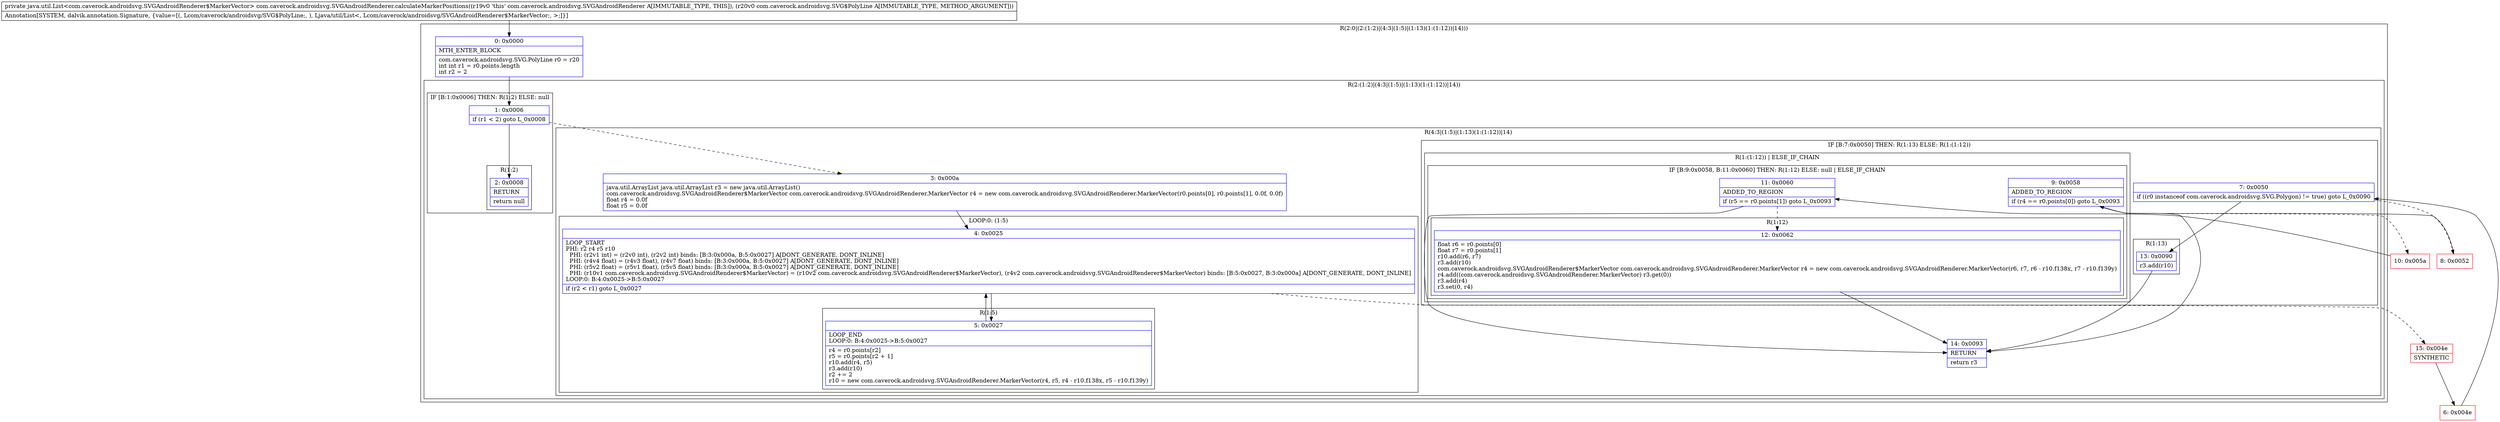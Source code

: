 digraph "CFG forcom.caverock.androidsvg.SVGAndroidRenderer.calculateMarkerPositions(Lcom\/caverock\/androidsvg\/SVG$PolyLine;)Ljava\/util\/List;" {
subgraph cluster_Region_1581017403 {
label = "R(2:0|(2:(1:2)|(4:3|(1:5)|(1:13)(1:(1:12))|14)))";
node [shape=record,color=blue];
Node_0 [shape=record,label="{0\:\ 0x0000|MTH_ENTER_BLOCK\l|com.caverock.androidsvg.SVG.PolyLine r0 = r20\lint int r1 = r0.points.length\lint r2 = 2\l}"];
subgraph cluster_Region_1111383951 {
label = "R(2:(1:2)|(4:3|(1:5)|(1:13)(1:(1:12))|14))";
node [shape=record,color=blue];
subgraph cluster_IfRegion_761540194 {
label = "IF [B:1:0x0006] THEN: R(1:2) ELSE: null";
node [shape=record,color=blue];
Node_1 [shape=record,label="{1\:\ 0x0006|if (r1 \< 2) goto L_0x0008\l}"];
subgraph cluster_Region_739632907 {
label = "R(1:2)";
node [shape=record,color=blue];
Node_2 [shape=record,label="{2\:\ 0x0008|RETURN\l|return null\l}"];
}
}
subgraph cluster_Region_774805236 {
label = "R(4:3|(1:5)|(1:13)(1:(1:12))|14)";
node [shape=record,color=blue];
Node_3 [shape=record,label="{3\:\ 0x000a|java.util.ArrayList java.util.ArrayList r3 = new java.util.ArrayList()\lcom.caverock.androidsvg.SVGAndroidRenderer$MarkerVector com.caverock.androidsvg.SVGAndroidRenderer.MarkerVector r4 = new com.caverock.androidsvg.SVGAndroidRenderer.MarkerVector(r0.points[0], r0.points[1], 0.0f, 0.0f)\lfloat r4 = 0.0f\lfloat r5 = 0.0f\l}"];
subgraph cluster_LoopRegion_729876345 {
label = "LOOP:0: (1:5)";
node [shape=record,color=blue];
Node_4 [shape=record,label="{4\:\ 0x0025|LOOP_START\lPHI: r2 r4 r5 r10 \l  PHI: (r2v1 int) = (r2v0 int), (r2v2 int) binds: [B:3:0x000a, B:5:0x0027] A[DONT_GENERATE, DONT_INLINE]\l  PHI: (r4v4 float) = (r4v3 float), (r4v7 float) binds: [B:3:0x000a, B:5:0x0027] A[DONT_GENERATE, DONT_INLINE]\l  PHI: (r5v2 float) = (r5v1 float), (r5v5 float) binds: [B:3:0x000a, B:5:0x0027] A[DONT_GENERATE, DONT_INLINE]\l  PHI: (r10v1 com.caverock.androidsvg.SVGAndroidRenderer$MarkerVector) = (r10v2 com.caverock.androidsvg.SVGAndroidRenderer$MarkerVector), (r4v2 com.caverock.androidsvg.SVGAndroidRenderer$MarkerVector) binds: [B:5:0x0027, B:3:0x000a] A[DONT_GENERATE, DONT_INLINE]\lLOOP:0: B:4:0x0025\-\>B:5:0x0027\l|if (r2 \< r1) goto L_0x0027\l}"];
subgraph cluster_Region_1787580015 {
label = "R(1:5)";
node [shape=record,color=blue];
Node_5 [shape=record,label="{5\:\ 0x0027|LOOP_END\lLOOP:0: B:4:0x0025\-\>B:5:0x0027\l|r4 = r0.points[r2]\lr5 = r0.points[r2 + 1]\lr10.add(r4, r5)\lr3.add(r10)\lr2 += 2\lr10 = new com.caverock.androidsvg.SVGAndroidRenderer.MarkerVector(r4, r5, r4 \- r10.f138x, r5 \- r10.f139y)\l}"];
}
}
subgraph cluster_IfRegion_1108909928 {
label = "IF [B:7:0x0050] THEN: R(1:13) ELSE: R(1:(1:12))";
node [shape=record,color=blue];
Node_7 [shape=record,label="{7\:\ 0x0050|if ((r0 instanceof com.caverock.androidsvg.SVG.Polygon) != true) goto L_0x0090\l}"];
subgraph cluster_Region_1454478563 {
label = "R(1:13)";
node [shape=record,color=blue];
Node_13 [shape=record,label="{13\:\ 0x0090|r3.add(r10)\l}"];
}
subgraph cluster_Region_2104942040 {
label = "R(1:(1:12)) | ELSE_IF_CHAIN\l";
node [shape=record,color=blue];
subgraph cluster_IfRegion_2144355233 {
label = "IF [B:9:0x0058, B:11:0x0060] THEN: R(1:12) ELSE: null | ELSE_IF_CHAIN\l";
node [shape=record,color=blue];
Node_9 [shape=record,label="{9\:\ 0x0058|ADDED_TO_REGION\l|if (r4 == r0.points[0]) goto L_0x0093\l}"];
Node_11 [shape=record,label="{11\:\ 0x0060|ADDED_TO_REGION\l|if (r5 == r0.points[1]) goto L_0x0093\l}"];
subgraph cluster_Region_622060441 {
label = "R(1:12)";
node [shape=record,color=blue];
Node_12 [shape=record,label="{12\:\ 0x0062|float r6 = r0.points[0]\lfloat r7 = r0.points[1]\lr10.add(r6, r7)\lr3.add(r10)\lcom.caverock.androidsvg.SVGAndroidRenderer$MarkerVector com.caverock.androidsvg.SVGAndroidRenderer.MarkerVector r4 = new com.caverock.androidsvg.SVGAndroidRenderer.MarkerVector(r6, r7, r6 \- r10.f138x, r7 \- r10.f139y)\lr4.add((com.caverock.androidsvg.SVGAndroidRenderer.MarkerVector) r3.get(0))\lr3.add(r4)\lr3.set(0, r4)\l}"];
}
}
}
}
Node_14 [shape=record,label="{14\:\ 0x0093|RETURN\l|return r3\l}"];
}
}
}
Node_6 [shape=record,color=red,label="{6\:\ 0x004e}"];
Node_8 [shape=record,color=red,label="{8\:\ 0x0052}"];
Node_10 [shape=record,color=red,label="{10\:\ 0x005a}"];
Node_15 [shape=record,color=red,label="{15\:\ 0x004e|SYNTHETIC\l}"];
MethodNode[shape=record,label="{private java.util.List\<com.caverock.androidsvg.SVGAndroidRenderer$MarkerVector\> com.caverock.androidsvg.SVGAndroidRenderer.calculateMarkerPositions((r19v0 'this' com.caverock.androidsvg.SVGAndroidRenderer A[IMMUTABLE_TYPE, THIS]), (r20v0 com.caverock.androidsvg.SVG$PolyLine A[IMMUTABLE_TYPE, METHOD_ARGUMENT]))  | Annotation[SYSTEM, dalvik.annotation.Signature, \{value=[(, Lcom\/caverock\/androidsvg\/SVG$PolyLine;, ), Ljava\/util\/List\<, Lcom\/caverock\/androidsvg\/SVGAndroidRenderer$MarkerVector;, \>;]\}]\l}"];
MethodNode -> Node_0;
Node_0 -> Node_1;
Node_1 -> Node_2;
Node_1 -> Node_3[style=dashed];
Node_3 -> Node_4;
Node_4 -> Node_5;
Node_4 -> Node_15[style=dashed];
Node_5 -> Node_4;
Node_7 -> Node_8[style=dashed];
Node_7 -> Node_13;
Node_13 -> Node_14;
Node_9 -> Node_10[style=dashed];
Node_9 -> Node_14;
Node_11 -> Node_12[style=dashed];
Node_11 -> Node_14;
Node_12 -> Node_14;
Node_6 -> Node_7;
Node_8 -> Node_9;
Node_10 -> Node_11;
Node_15 -> Node_6;
}

